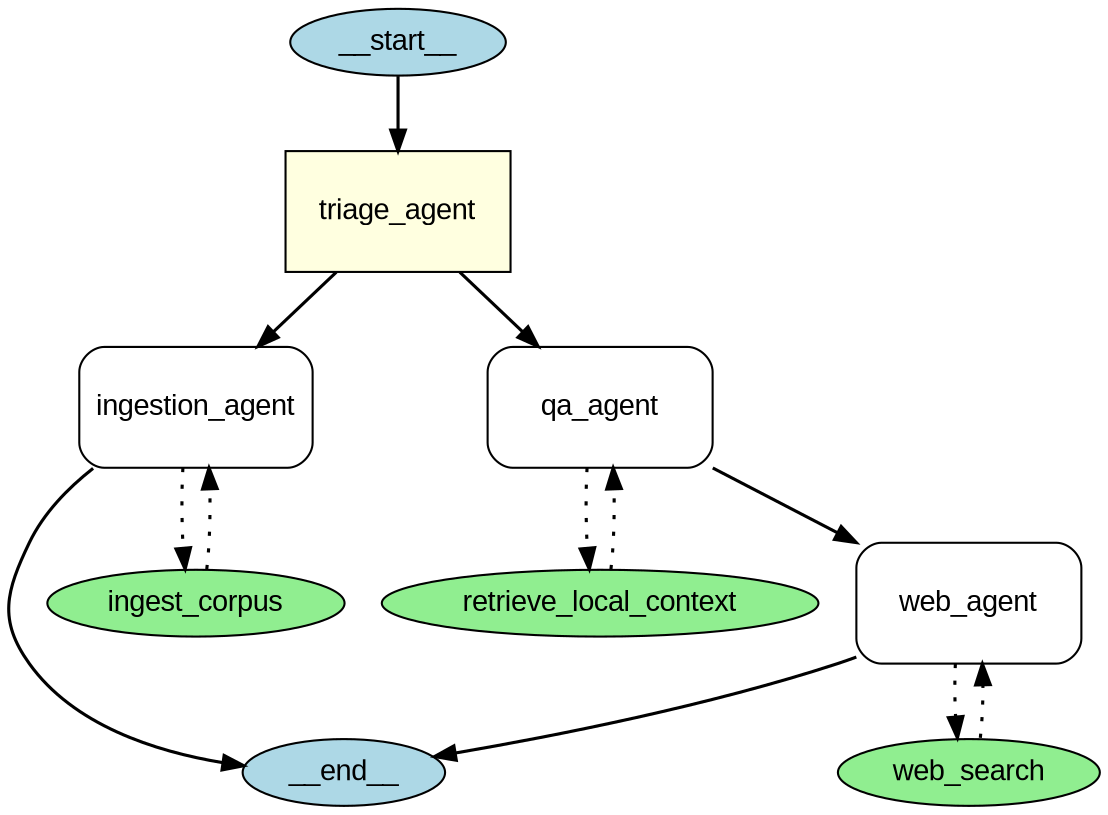 
    digraph G {
        graph [splines=true];
        node [fontname="Arial"];
        edge [penwidth=1.5];
    "__start__" [label="__start__", shape=ellipse, style=filled, fillcolor=lightblue, width=0.5, height=0.3];"__end__" [label="__end__", shape=ellipse, style=filled, fillcolor=lightblue, width=0.5, height=0.3];"triage_agent" [label="triage_agent", shape=box, style=filled, fillcolor=lightyellow, width=1.5, height=0.8];"ingestion_agent" [label="ingestion_agent", shape=box, style=filled, style=rounded, fillcolor=lightyellow, width=1.5, height=0.8];"ingest_corpus" [label="ingest_corpus", shape=ellipse, style=filled, fillcolor=lightgreen, width=0.5, height=0.3];"qa_agent" [label="qa_agent", shape=box, style=filled, style=rounded, fillcolor=lightyellow, width=1.5, height=0.8];"retrieve_local_context" [label="retrieve_local_context", shape=ellipse, style=filled, fillcolor=lightgreen, width=0.5, height=0.3];"web_agent" [label="web_agent", shape=box, style=filled, style=rounded, fillcolor=lightyellow, width=1.5, height=0.8];"web_search" [label="web_search", shape=ellipse, style=filled, fillcolor=lightgreen, width=0.5, height=0.3];"__start__" -> "triage_agent";
            "triage_agent" -> "ingestion_agent";
        "ingestion_agent" -> "ingest_corpus" [style=dotted, penwidth=1.5];
        "ingest_corpus" -> "ingestion_agent" [style=dotted, penwidth=1.5];"ingestion_agent" -> "__end__";
            "triage_agent" -> "qa_agent";
        "qa_agent" -> "retrieve_local_context" [style=dotted, penwidth=1.5];
        "retrieve_local_context" -> "qa_agent" [style=dotted, penwidth=1.5];
            "qa_agent" -> "web_agent";
        "web_agent" -> "web_search" [style=dotted, penwidth=1.5];
        "web_search" -> "web_agent" [style=dotted, penwidth=1.5];"web_agent" -> "__end__";}

